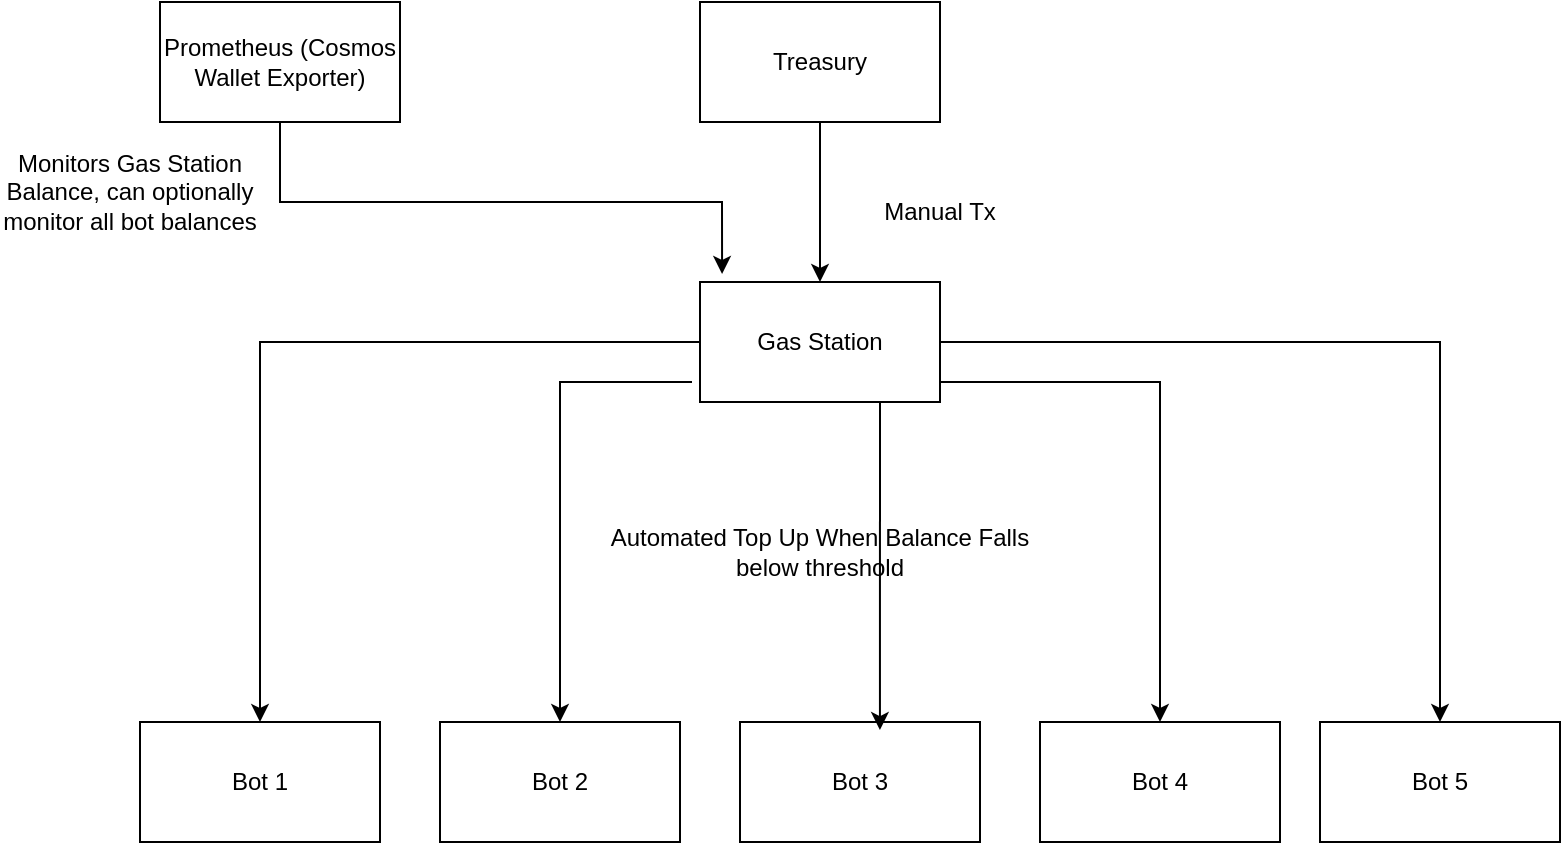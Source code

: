 <mxfile version="26.0.6">
  <diagram name="Page-1" id="lzlewJvQ7sFDn5cor-l0">
    <mxGraphModel dx="1434" dy="922" grid="1" gridSize="10" guides="1" tooltips="1" connect="1" arrows="1" fold="1" page="1" pageScale="1" pageWidth="827" pageHeight="1169" math="0" shadow="0">
      <root>
        <mxCell id="0" />
        <mxCell id="1" parent="0" />
        <mxCell id="ofox94kifGJCWSdrE08L-12" style="edgeStyle=orthogonalEdgeStyle;rounded=0;orthogonalLoop=1;jettySize=auto;html=1;exitX=0;exitY=0.5;exitDx=0;exitDy=0;" edge="1" parent="1" source="ofox94kifGJCWSdrE08L-1" target="ofox94kifGJCWSdrE08L-3">
          <mxGeometry relative="1" as="geometry">
            <mxPoint x="380" y="340" as="sourcePoint" />
          </mxGeometry>
        </mxCell>
        <mxCell id="ofox94kifGJCWSdrE08L-16" style="edgeStyle=orthogonalEdgeStyle;rounded=0;orthogonalLoop=1;jettySize=auto;html=1;exitX=1;exitY=0.5;exitDx=0;exitDy=0;" edge="1" parent="1" source="ofox94kifGJCWSdrE08L-1" target="ofox94kifGJCWSdrE08L-7">
          <mxGeometry relative="1" as="geometry">
            <Array as="points">
              <mxPoint x="480" y="270" />
              <mxPoint x="590" y="270" />
            </Array>
          </mxGeometry>
        </mxCell>
        <mxCell id="ofox94kifGJCWSdrE08L-19" style="edgeStyle=orthogonalEdgeStyle;rounded=0;orthogonalLoop=1;jettySize=auto;html=1;exitX=1;exitY=0.5;exitDx=0;exitDy=0;entryX=0.5;entryY=0;entryDx=0;entryDy=0;" edge="1" parent="1" source="ofox94kifGJCWSdrE08L-1" target="ofox94kifGJCWSdrE08L-8">
          <mxGeometry relative="1" as="geometry" />
        </mxCell>
        <mxCell id="ofox94kifGJCWSdrE08L-1" value="Gas Station" style="rounded=0;whiteSpace=wrap;html=1;" vertex="1" parent="1">
          <mxGeometry x="360" y="220" width="120" height="60" as="geometry" />
        </mxCell>
        <mxCell id="ofox94kifGJCWSdrE08L-2" value="Treasury" style="rounded=0;whiteSpace=wrap;html=1;" vertex="1" parent="1">
          <mxGeometry x="360" y="80" width="120" height="60" as="geometry" />
        </mxCell>
        <mxCell id="ofox94kifGJCWSdrE08L-3" value="Bot 1" style="rounded=0;whiteSpace=wrap;html=1;" vertex="1" parent="1">
          <mxGeometry x="80" y="440" width="120" height="60" as="geometry" />
        </mxCell>
        <mxCell id="ofox94kifGJCWSdrE08L-5" value="Bot 2" style="rounded=0;whiteSpace=wrap;html=1;" vertex="1" parent="1">
          <mxGeometry x="230" y="440" width="120" height="60" as="geometry" />
        </mxCell>
        <mxCell id="ofox94kifGJCWSdrE08L-6" value="Bot 3" style="rounded=0;whiteSpace=wrap;html=1;" vertex="1" parent="1">
          <mxGeometry x="380" y="440" width="120" height="60" as="geometry" />
        </mxCell>
        <mxCell id="ofox94kifGJCWSdrE08L-7" value="Bot 4" style="rounded=0;whiteSpace=wrap;html=1;" vertex="1" parent="1">
          <mxGeometry x="530" y="440" width="120" height="60" as="geometry" />
        </mxCell>
        <mxCell id="ofox94kifGJCWSdrE08L-8" value="Bot 5" style="rounded=0;whiteSpace=wrap;html=1;" vertex="1" parent="1">
          <mxGeometry x="670" y="440" width="120" height="60" as="geometry" />
        </mxCell>
        <mxCell id="ofox94kifGJCWSdrE08L-10" value="" style="endArrow=classic;html=1;rounded=0;entryX=0.5;entryY=0;entryDx=0;entryDy=0;exitX=0.5;exitY=1;exitDx=0;exitDy=0;" edge="1" parent="1" source="ofox94kifGJCWSdrE08L-2" target="ofox94kifGJCWSdrE08L-1">
          <mxGeometry width="50" height="50" relative="1" as="geometry">
            <mxPoint x="380" y="150" as="sourcePoint" />
            <mxPoint x="440" y="450" as="targetPoint" />
          </mxGeometry>
        </mxCell>
        <mxCell id="ofox94kifGJCWSdrE08L-14" style="edgeStyle=orthogonalEdgeStyle;rounded=0;orthogonalLoop=1;jettySize=auto;html=1;exitX=0.75;exitY=1;exitDx=0;exitDy=0;entryX=0.583;entryY=0.067;entryDx=0;entryDy=0;entryPerimeter=0;" edge="1" parent="1" source="ofox94kifGJCWSdrE08L-1" target="ofox94kifGJCWSdrE08L-6">
          <mxGeometry relative="1" as="geometry" />
        </mxCell>
        <mxCell id="ofox94kifGJCWSdrE08L-22" value="" style="endArrow=classic;html=1;rounded=0;entryX=0.5;entryY=0;entryDx=0;entryDy=0;" edge="1" parent="1" target="ofox94kifGJCWSdrE08L-5">
          <mxGeometry width="50" height="50" relative="1" as="geometry">
            <mxPoint x="356" y="270" as="sourcePoint" />
            <mxPoint x="380" y="290" as="targetPoint" />
            <Array as="points">
              <mxPoint x="290" y="270" />
            </Array>
          </mxGeometry>
        </mxCell>
        <mxCell id="ofox94kifGJCWSdrE08L-23" value="Manual Tx" style="text;html=1;align=center;verticalAlign=middle;whiteSpace=wrap;rounded=0;" vertex="1" parent="1">
          <mxGeometry x="450" y="170" width="60" height="30" as="geometry" />
        </mxCell>
        <mxCell id="ofox94kifGJCWSdrE08L-24" value="Automated Top Up When Balance Falls below threshold " style="text;html=1;align=center;verticalAlign=middle;whiteSpace=wrap;rounded=0;" vertex="1" parent="1">
          <mxGeometry x="300" y="340" width="240" height="30" as="geometry" />
        </mxCell>
        <mxCell id="ofox94kifGJCWSdrE08L-25" value="Prometheus (Cosmos Wallet Exporter)" style="rounded=0;whiteSpace=wrap;html=1;" vertex="1" parent="1">
          <mxGeometry x="90" y="80" width="120" height="60" as="geometry" />
        </mxCell>
        <mxCell id="ofox94kifGJCWSdrE08L-27" style="edgeStyle=orthogonalEdgeStyle;rounded=0;orthogonalLoop=1;jettySize=auto;html=1;exitX=0.5;exitY=1;exitDx=0;exitDy=0;entryX=0.092;entryY=-0.067;entryDx=0;entryDy=0;entryPerimeter=0;" edge="1" parent="1" source="ofox94kifGJCWSdrE08L-25" target="ofox94kifGJCWSdrE08L-1">
          <mxGeometry relative="1" as="geometry" />
        </mxCell>
        <mxCell id="ofox94kifGJCWSdrE08L-28" value="Monitors Gas Station Balance, can optionally monitor all bot balances" style="text;html=1;align=center;verticalAlign=middle;whiteSpace=wrap;rounded=0;" vertex="1" parent="1">
          <mxGeometry x="10" y="160" width="130" height="30" as="geometry" />
        </mxCell>
      </root>
    </mxGraphModel>
  </diagram>
</mxfile>
